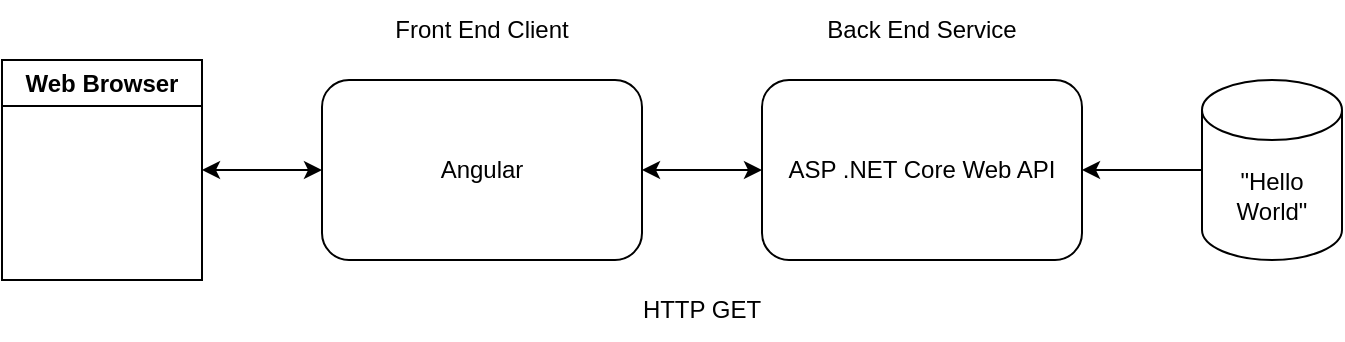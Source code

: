 <mxfile version="26.0.16">
  <diagram name="Page-1" id="ps-VKFJuKRZ5KzUtOKqK">
    <mxGraphModel dx="1037" dy="952" grid="1" gridSize="10" guides="1" tooltips="1" connect="1" arrows="1" fold="1" page="1" pageScale="1" pageWidth="850" pageHeight="1100" math="0" shadow="0">
      <root>
        <mxCell id="0" />
        <mxCell id="1" parent="0" />
        <mxCell id="NC8B7NW0NOyK8N8mfVPX-1" value="Angular" style="rounded=1;whiteSpace=wrap;html=1;" vertex="1" parent="1">
          <mxGeometry x="200" y="260" width="160" height="90" as="geometry" />
        </mxCell>
        <mxCell id="NC8B7NW0NOyK8N8mfVPX-2" value="ASP .NET Core Web API" style="rounded=1;whiteSpace=wrap;html=1;" vertex="1" parent="1">
          <mxGeometry x="420" y="260" width="160" height="90" as="geometry" />
        </mxCell>
        <mxCell id="NC8B7NW0NOyK8N8mfVPX-4" value="&quot;Hello World&quot;" style="shape=cylinder3;whiteSpace=wrap;html=1;boundedLbl=1;backgroundOutline=1;size=15;" vertex="1" parent="1">
          <mxGeometry x="640" y="260" width="70" height="90" as="geometry" />
        </mxCell>
        <mxCell id="NC8B7NW0NOyK8N8mfVPX-5" value="" style="endArrow=classic;startArrow=classic;html=1;rounded=0;entryX=0;entryY=0.5;entryDx=0;entryDy=0;exitX=1;exitY=0.5;exitDx=0;exitDy=0;" edge="1" parent="1" source="NC8B7NW0NOyK8N8mfVPX-14" target="NC8B7NW0NOyK8N8mfVPX-1">
          <mxGeometry width="50" height="50" relative="1" as="geometry">
            <mxPoint x="150" y="400" as="sourcePoint" />
            <mxPoint x="470" y="450" as="targetPoint" />
          </mxGeometry>
        </mxCell>
        <mxCell id="NC8B7NW0NOyK8N8mfVPX-8" value="" style="endArrow=classic;html=1;rounded=0;exitX=0;exitY=0.5;exitDx=0;exitDy=0;exitPerimeter=0;entryX=1;entryY=0.5;entryDx=0;entryDy=0;" edge="1" parent="1" source="NC8B7NW0NOyK8N8mfVPX-4" target="NC8B7NW0NOyK8N8mfVPX-2">
          <mxGeometry width="50" height="50" relative="1" as="geometry">
            <mxPoint x="420" y="500" as="sourcePoint" />
            <mxPoint x="470" y="450" as="targetPoint" />
          </mxGeometry>
        </mxCell>
        <mxCell id="NC8B7NW0NOyK8N8mfVPX-11" value="" style="endArrow=classic;startArrow=classic;html=1;rounded=0;entryX=0;entryY=0.5;entryDx=0;entryDy=0;exitX=1;exitY=0.5;exitDx=0;exitDy=0;" edge="1" parent="1" source="NC8B7NW0NOyK8N8mfVPX-1" target="NC8B7NW0NOyK8N8mfVPX-2">
          <mxGeometry width="50" height="50" relative="1" as="geometry">
            <mxPoint x="360" y="304.5" as="sourcePoint" />
            <mxPoint x="420" y="304.5" as="targetPoint" />
          </mxGeometry>
        </mxCell>
        <mxCell id="NC8B7NW0NOyK8N8mfVPX-12" value="Front End Client" style="text;html=1;align=center;verticalAlign=middle;whiteSpace=wrap;rounded=0;" vertex="1" parent="1">
          <mxGeometry x="230" y="220" width="100" height="30" as="geometry" />
        </mxCell>
        <mxCell id="NC8B7NW0NOyK8N8mfVPX-13" value="Back End Service" style="text;html=1;align=center;verticalAlign=middle;whiteSpace=wrap;rounded=0;" vertex="1" parent="1">
          <mxGeometry x="450" y="220" width="100" height="30" as="geometry" />
        </mxCell>
        <mxCell id="NC8B7NW0NOyK8N8mfVPX-14" value="Web Browser" style="swimlane;whiteSpace=wrap;html=1;" vertex="1" parent="1">
          <mxGeometry x="40" y="250" width="100" height="110" as="geometry" />
        </mxCell>
        <mxCell id="NC8B7NW0NOyK8N8mfVPX-16" value="HTTP GET" style="text;html=1;align=center;verticalAlign=middle;whiteSpace=wrap;rounded=0;" vertex="1" parent="1">
          <mxGeometry x="340" y="360" width="100" height="30" as="geometry" />
        </mxCell>
      </root>
    </mxGraphModel>
  </diagram>
</mxfile>
